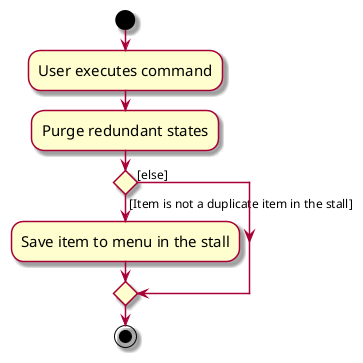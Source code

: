 @startuml
skin rose
skinparam ActivityFontSize 15
skinparam ArrowFontSize 12
start
:User executes command;

'Since the beta syntax does not support placing the condition outside the
'diamond we place it as the true branch instead.

    :Purge redundant states;
if () then ([Item is not a duplicate item in the stall])
    :Save item to menu in the stall;
else ([else])
endif
stop
@enduml
